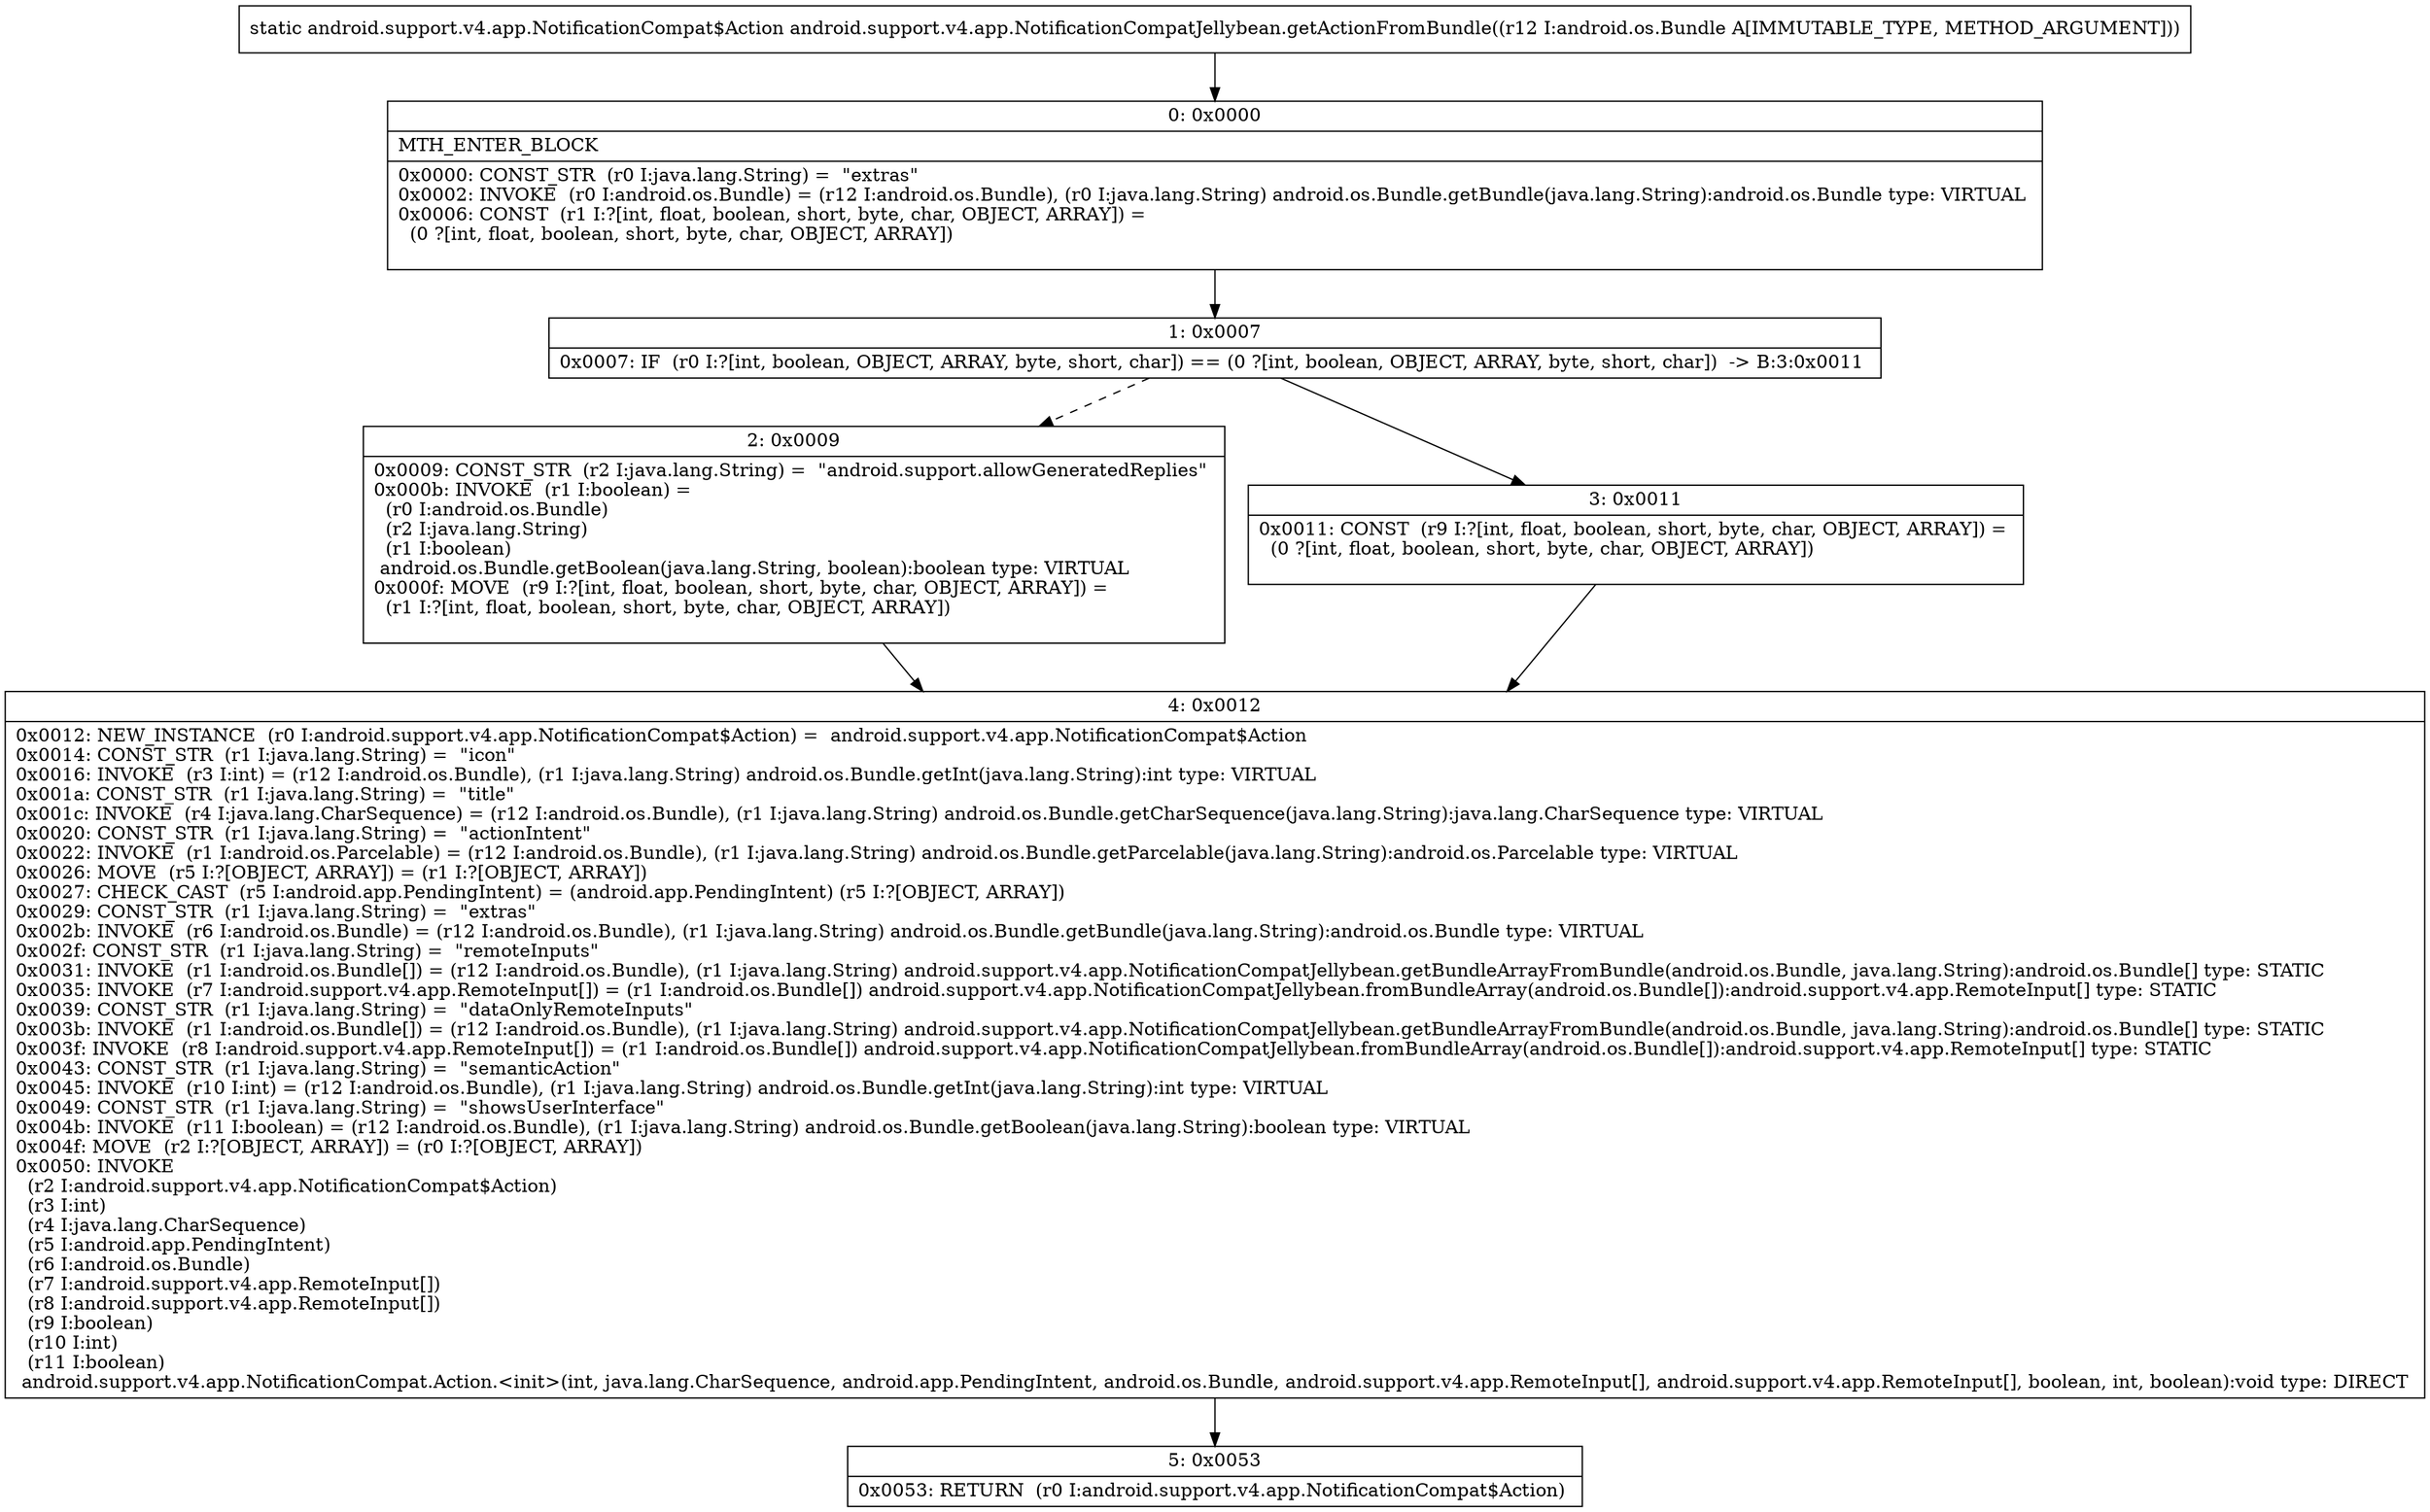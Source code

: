 digraph "CFG forandroid.support.v4.app.NotificationCompatJellybean.getActionFromBundle(Landroid\/os\/Bundle;)Landroid\/support\/v4\/app\/NotificationCompat$Action;" {
Node_0 [shape=record,label="{0\:\ 0x0000|MTH_ENTER_BLOCK\l|0x0000: CONST_STR  (r0 I:java.lang.String) =  \"extras\" \l0x0002: INVOKE  (r0 I:android.os.Bundle) = (r12 I:android.os.Bundle), (r0 I:java.lang.String) android.os.Bundle.getBundle(java.lang.String):android.os.Bundle type: VIRTUAL \l0x0006: CONST  (r1 I:?[int, float, boolean, short, byte, char, OBJECT, ARRAY]) = \l  (0 ?[int, float, boolean, short, byte, char, OBJECT, ARRAY])\l \l}"];
Node_1 [shape=record,label="{1\:\ 0x0007|0x0007: IF  (r0 I:?[int, boolean, OBJECT, ARRAY, byte, short, char]) == (0 ?[int, boolean, OBJECT, ARRAY, byte, short, char])  \-\> B:3:0x0011 \l}"];
Node_2 [shape=record,label="{2\:\ 0x0009|0x0009: CONST_STR  (r2 I:java.lang.String) =  \"android.support.allowGeneratedReplies\" \l0x000b: INVOKE  (r1 I:boolean) = \l  (r0 I:android.os.Bundle)\l  (r2 I:java.lang.String)\l  (r1 I:boolean)\l android.os.Bundle.getBoolean(java.lang.String, boolean):boolean type: VIRTUAL \l0x000f: MOVE  (r9 I:?[int, float, boolean, short, byte, char, OBJECT, ARRAY]) = \l  (r1 I:?[int, float, boolean, short, byte, char, OBJECT, ARRAY])\l \l}"];
Node_3 [shape=record,label="{3\:\ 0x0011|0x0011: CONST  (r9 I:?[int, float, boolean, short, byte, char, OBJECT, ARRAY]) = \l  (0 ?[int, float, boolean, short, byte, char, OBJECT, ARRAY])\l \l}"];
Node_4 [shape=record,label="{4\:\ 0x0012|0x0012: NEW_INSTANCE  (r0 I:android.support.v4.app.NotificationCompat$Action) =  android.support.v4.app.NotificationCompat$Action \l0x0014: CONST_STR  (r1 I:java.lang.String) =  \"icon\" \l0x0016: INVOKE  (r3 I:int) = (r12 I:android.os.Bundle), (r1 I:java.lang.String) android.os.Bundle.getInt(java.lang.String):int type: VIRTUAL \l0x001a: CONST_STR  (r1 I:java.lang.String) =  \"title\" \l0x001c: INVOKE  (r4 I:java.lang.CharSequence) = (r12 I:android.os.Bundle), (r1 I:java.lang.String) android.os.Bundle.getCharSequence(java.lang.String):java.lang.CharSequence type: VIRTUAL \l0x0020: CONST_STR  (r1 I:java.lang.String) =  \"actionIntent\" \l0x0022: INVOKE  (r1 I:android.os.Parcelable) = (r12 I:android.os.Bundle), (r1 I:java.lang.String) android.os.Bundle.getParcelable(java.lang.String):android.os.Parcelable type: VIRTUAL \l0x0026: MOVE  (r5 I:?[OBJECT, ARRAY]) = (r1 I:?[OBJECT, ARRAY]) \l0x0027: CHECK_CAST  (r5 I:android.app.PendingIntent) = (android.app.PendingIntent) (r5 I:?[OBJECT, ARRAY]) \l0x0029: CONST_STR  (r1 I:java.lang.String) =  \"extras\" \l0x002b: INVOKE  (r6 I:android.os.Bundle) = (r12 I:android.os.Bundle), (r1 I:java.lang.String) android.os.Bundle.getBundle(java.lang.String):android.os.Bundle type: VIRTUAL \l0x002f: CONST_STR  (r1 I:java.lang.String) =  \"remoteInputs\" \l0x0031: INVOKE  (r1 I:android.os.Bundle[]) = (r12 I:android.os.Bundle), (r1 I:java.lang.String) android.support.v4.app.NotificationCompatJellybean.getBundleArrayFromBundle(android.os.Bundle, java.lang.String):android.os.Bundle[] type: STATIC \l0x0035: INVOKE  (r7 I:android.support.v4.app.RemoteInput[]) = (r1 I:android.os.Bundle[]) android.support.v4.app.NotificationCompatJellybean.fromBundleArray(android.os.Bundle[]):android.support.v4.app.RemoteInput[] type: STATIC \l0x0039: CONST_STR  (r1 I:java.lang.String) =  \"dataOnlyRemoteInputs\" \l0x003b: INVOKE  (r1 I:android.os.Bundle[]) = (r12 I:android.os.Bundle), (r1 I:java.lang.String) android.support.v4.app.NotificationCompatJellybean.getBundleArrayFromBundle(android.os.Bundle, java.lang.String):android.os.Bundle[] type: STATIC \l0x003f: INVOKE  (r8 I:android.support.v4.app.RemoteInput[]) = (r1 I:android.os.Bundle[]) android.support.v4.app.NotificationCompatJellybean.fromBundleArray(android.os.Bundle[]):android.support.v4.app.RemoteInput[] type: STATIC \l0x0043: CONST_STR  (r1 I:java.lang.String) =  \"semanticAction\" \l0x0045: INVOKE  (r10 I:int) = (r12 I:android.os.Bundle), (r1 I:java.lang.String) android.os.Bundle.getInt(java.lang.String):int type: VIRTUAL \l0x0049: CONST_STR  (r1 I:java.lang.String) =  \"showsUserInterface\" \l0x004b: INVOKE  (r11 I:boolean) = (r12 I:android.os.Bundle), (r1 I:java.lang.String) android.os.Bundle.getBoolean(java.lang.String):boolean type: VIRTUAL \l0x004f: MOVE  (r2 I:?[OBJECT, ARRAY]) = (r0 I:?[OBJECT, ARRAY]) \l0x0050: INVOKE  \l  (r2 I:android.support.v4.app.NotificationCompat$Action)\l  (r3 I:int)\l  (r4 I:java.lang.CharSequence)\l  (r5 I:android.app.PendingIntent)\l  (r6 I:android.os.Bundle)\l  (r7 I:android.support.v4.app.RemoteInput[])\l  (r8 I:android.support.v4.app.RemoteInput[])\l  (r9 I:boolean)\l  (r10 I:int)\l  (r11 I:boolean)\l android.support.v4.app.NotificationCompat.Action.\<init\>(int, java.lang.CharSequence, android.app.PendingIntent, android.os.Bundle, android.support.v4.app.RemoteInput[], android.support.v4.app.RemoteInput[], boolean, int, boolean):void type: DIRECT \l}"];
Node_5 [shape=record,label="{5\:\ 0x0053|0x0053: RETURN  (r0 I:android.support.v4.app.NotificationCompat$Action) \l}"];
MethodNode[shape=record,label="{static android.support.v4.app.NotificationCompat$Action android.support.v4.app.NotificationCompatJellybean.getActionFromBundle((r12 I:android.os.Bundle A[IMMUTABLE_TYPE, METHOD_ARGUMENT])) }"];
MethodNode -> Node_0;
Node_0 -> Node_1;
Node_1 -> Node_2[style=dashed];
Node_1 -> Node_3;
Node_2 -> Node_4;
Node_3 -> Node_4;
Node_4 -> Node_5;
}

